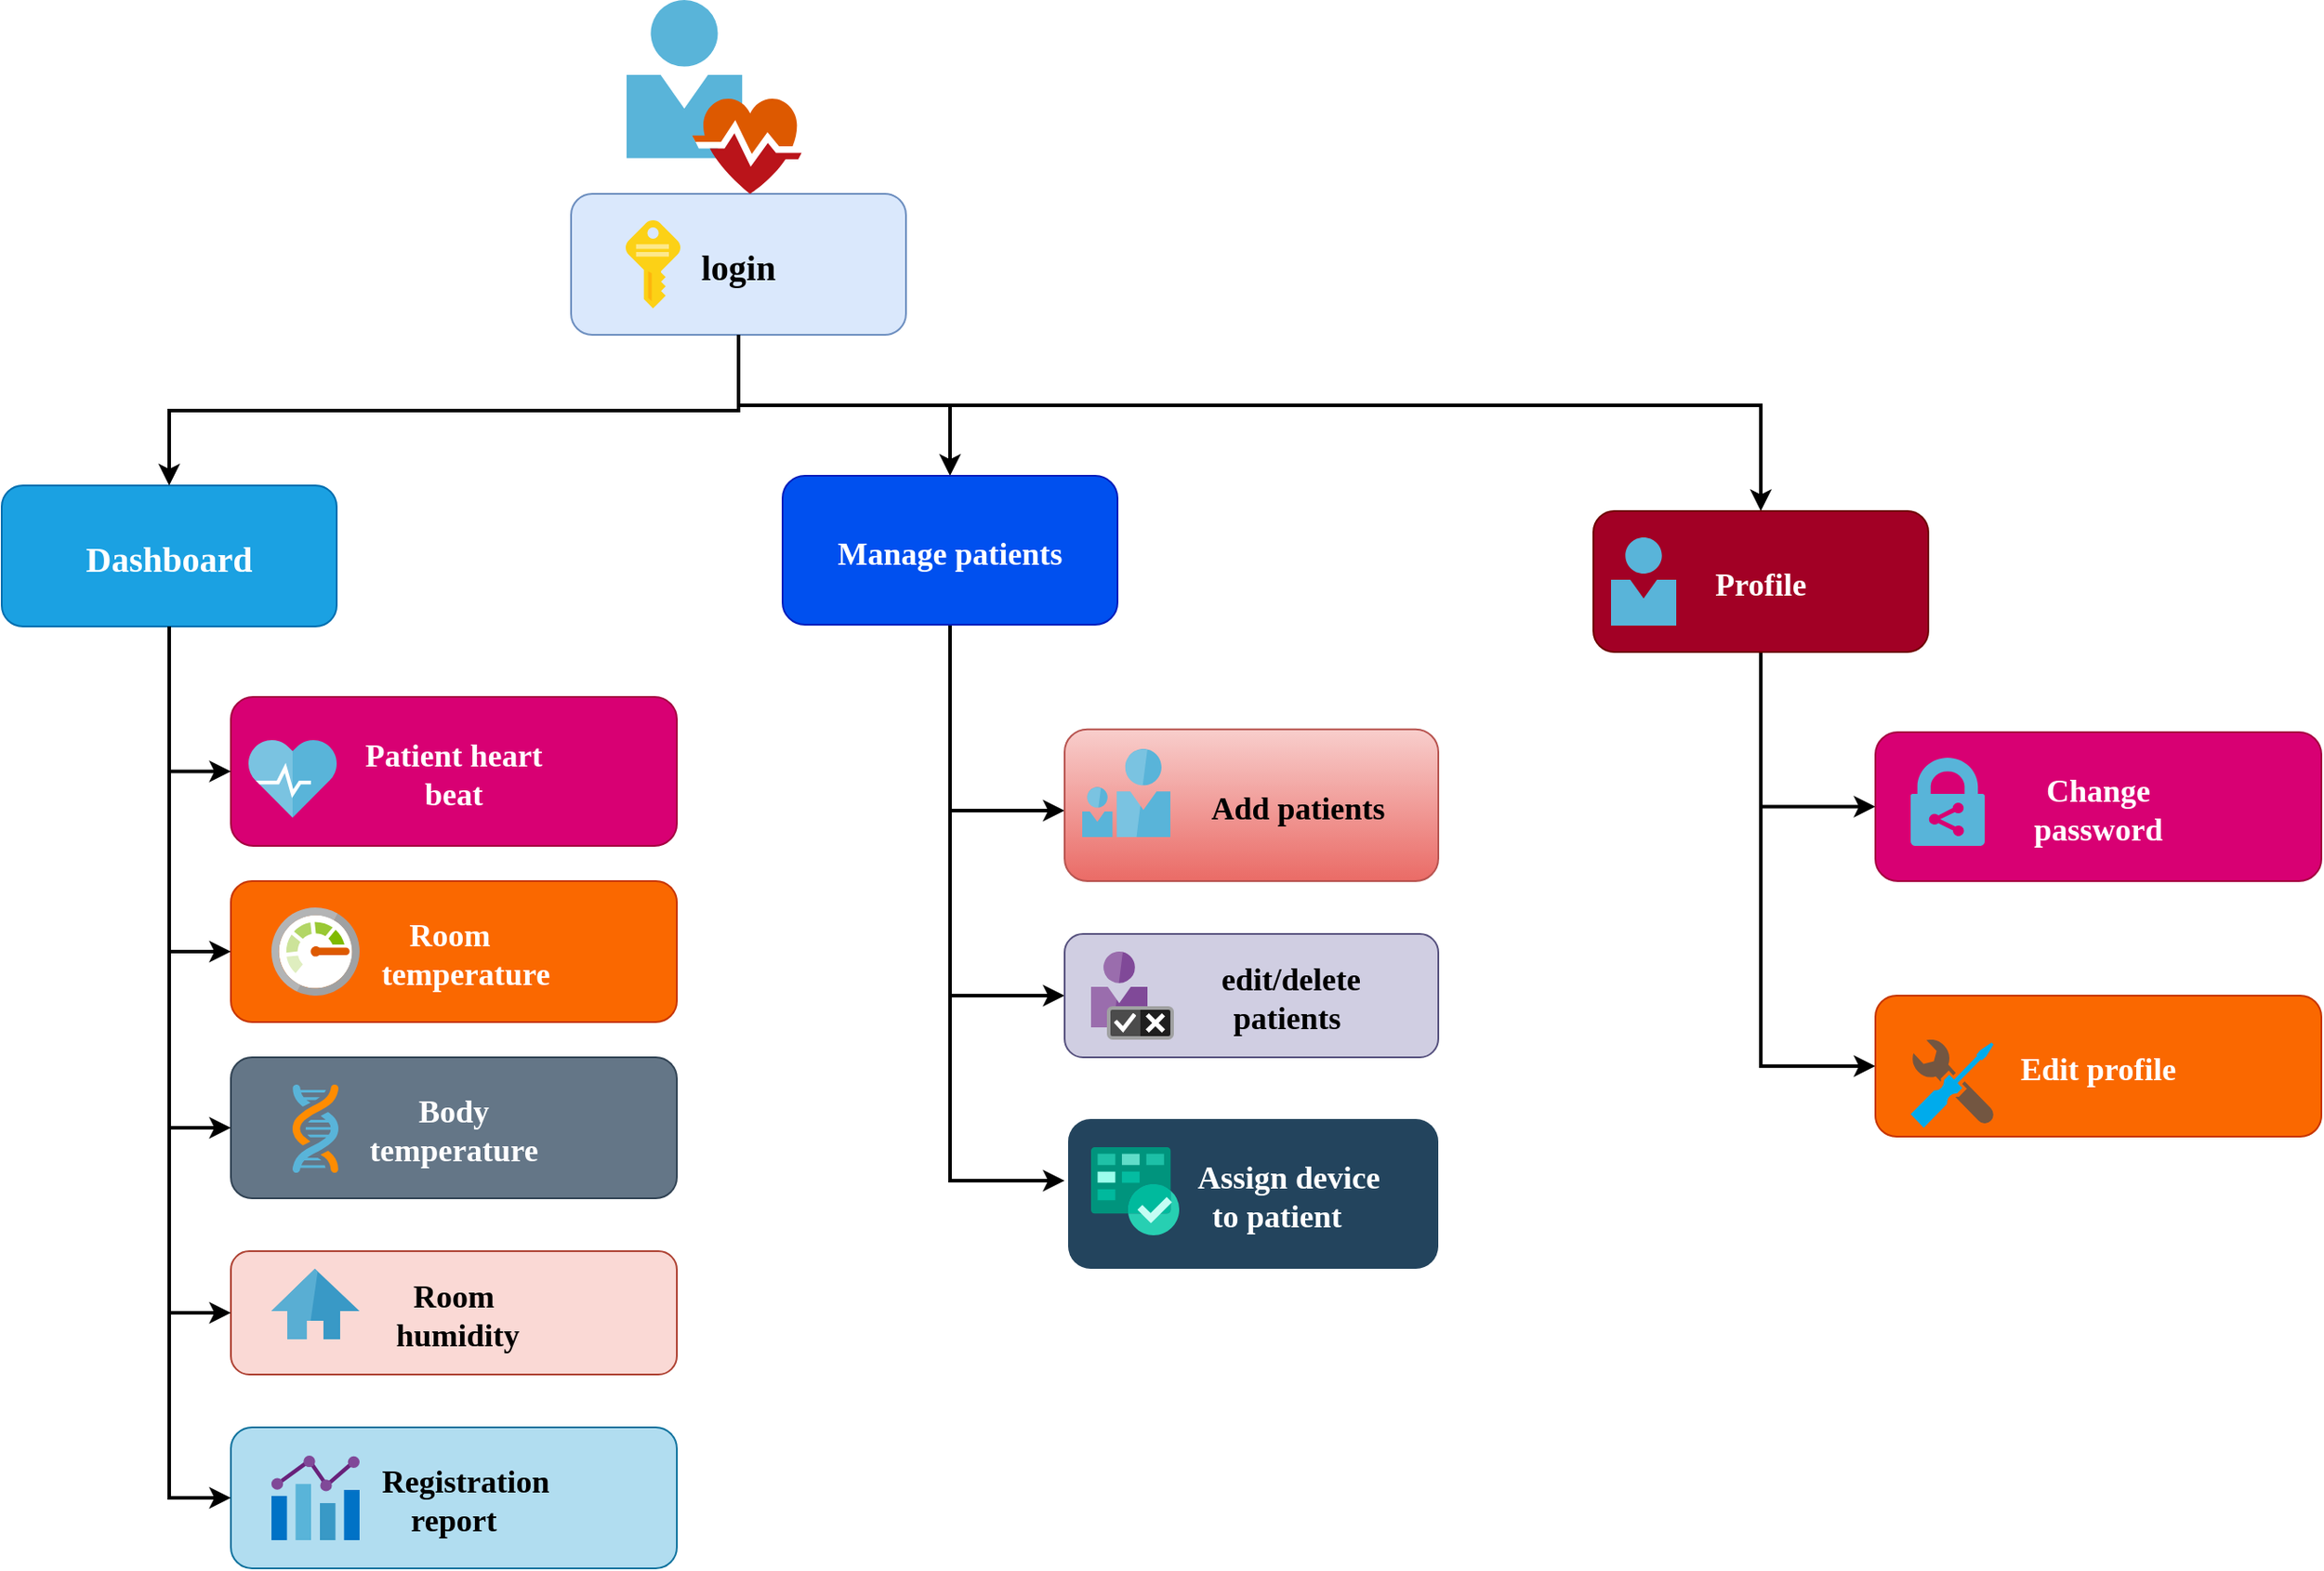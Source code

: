 <mxfile version="13.9.9" type="device"><diagram name="Page-1" id="2c0d36ab-eaac-3732-788b-9136903baeff"><mxGraphModel dx="2434" dy="1440" grid="1" gridSize="10" guides="1" tooltips="1" connect="1" arrows="1" fold="1" page="1" pageScale="1.5" pageWidth="1169" pageHeight="827" background="#ffffff" math="0" shadow="0"><root><mxCell id="0"/><mxCell id="1" parent="0"/><mxCell id="bWYzSKmZtjFrW47_C__G-171" style="edgeStyle=orthogonalEdgeStyle;rounded=0;orthogonalLoop=1;jettySize=auto;html=1;strokeWidth=2;fontSize=18;" parent="1" source="2" target="bWYzSKmZtjFrW47_C__G-137" edge="1"><mxGeometry relative="1" as="geometry"><Array as="points"><mxPoint x="525" y="290"/><mxPoint x="1105" y="290"/></Array></mxGeometry></mxCell><mxCell id="bWYzSKmZtjFrW47_C__G-172" style="edgeStyle=orthogonalEdgeStyle;rounded=0;orthogonalLoop=1;jettySize=auto;html=1;strokeWidth=2;fontSize=18;" parent="1" source="2" target="12" edge="1"><mxGeometry relative="1" as="geometry"/></mxCell><mxCell id="2" value="login" style="rounded=1;fillColor=#dae8fc;strokeColor=#6c8ebf;fontStyle=1;fontFamily=Tahoma;fontSize=20;" parent="1" vertex="1"><mxGeometry x="430" y="170" width="190" height="80" as="geometry"/></mxCell><mxCell id="bWYzSKmZtjFrW47_C__G-165" value="" style="edgeStyle=orthogonalEdgeStyle;rounded=0;orthogonalLoop=1;jettySize=auto;html=1;strokeWidth=2;fontSize=18;" parent="1" source="12" edge="1"><mxGeometry relative="1" as="geometry"><mxPoint x="710" y="730" as="targetPoint"/><Array as="points"><mxPoint x="645" y="730"/></Array></mxGeometry></mxCell><mxCell id="bWYzSKmZtjFrW47_C__G-167" style="edgeStyle=orthogonalEdgeStyle;rounded=0;orthogonalLoop=1;jettySize=auto;html=1;entryX=0;entryY=0.5;entryDx=0;entryDy=0;strokeWidth=2;fontSize=18;" parent="1" source="12" target="30" edge="1"><mxGeometry relative="1" as="geometry"/></mxCell><mxCell id="bWYzSKmZtjFrW47_C__G-168" style="edgeStyle=orthogonalEdgeStyle;rounded=0;orthogonalLoop=1;jettySize=auto;html=1;entryX=0;entryY=0.536;entryDx=0;entryDy=0;strokeWidth=2;fontSize=18;entryPerimeter=0;" parent="1" source="12" target="29" edge="1"><mxGeometry relative="1" as="geometry"/></mxCell><mxCell id="12" value="Manage patients" style="rounded=1;fillColor=#0050ef;strokeColor=#001DBC;fontColor=#ffffff;fontStyle=1;fontFamily=Tahoma;fontSize=18;" parent="1" vertex="1"><mxGeometry x="550" y="330" width="190" height="84.5" as="geometry"/></mxCell><mxCell id="13" value="Dashboard" style="rounded=1;fillColor=#1ba1e2;strokeColor=#006EAF;fontStyle=1;fontFamily=Tahoma;fontSize=20;fontColor=#ffffff;" parent="1" vertex="1"><mxGeometry x="107" y="335.5" width="190" height="80" as="geometry"/></mxCell><mxCell id="16" value="Patient heart&#10;beat" style="rounded=1;fillColor=#d80073;strokeColor=#A50040;fontColor=#ffffff;fontStyle=1;fontFamily=Tahoma;fontSize=18;align=center;" parent="1" vertex="1"><mxGeometry x="237" y="455.5" width="253" height="84.5" as="geometry"/></mxCell><mxCell id="17" value="Room &#10;   temperature" style="rounded=1;fillColor=#fa6800;strokeColor=#C73500;fontColor=#ffffff;fontStyle=1;fontFamily=Tahoma;fontSize=18;" parent="1" vertex="1"><mxGeometry x="237" y="560" width="253" height="80" as="geometry"/></mxCell><mxCell id="18" value="Body &#10;temperature" style="rounded=1;fillColor=#647687;strokeColor=#314354;fontColor=#ffffff;fontStyle=1;fontFamily=Tahoma;fontSize=18;" parent="1" vertex="1"><mxGeometry x="237" y="660" width="253" height="80" as="geometry"/></mxCell><mxCell id="19" value="Room&#10; humidity" style="rounded=1;fillColor=#fad9d5;strokeColor=#ae4132;fontStyle=1;fontFamily=Tahoma;fontSize=18;" parent="1" vertex="1"><mxGeometry x="237" y="770" width="253" height="70" as="geometry"/></mxCell><mxCell id="20" value="    Registration &#10;report" style="rounded=1;fontStyle=1;fontFamily=Tahoma;fontSize=18;fillColor=#b1ddf0;strokeColor=#10739e;" parent="1" vertex="1"><mxGeometry x="237" y="870" width="253" height="80" as="geometry"/></mxCell><mxCell id="29" value="            Add patients" style="rounded=1;fillColor=#f8cecc;strokeColor=#b85450;fontStyle=1;fontFamily=Tahoma;fontSize=18;gradientColor=#ea6b66;" parent="1" vertex="1"><mxGeometry x="710" y="473.88" width="212" height="86.12" as="geometry"/></mxCell><mxCell id="30" value="          edit/delete&#10;         patients" style="rounded=1;fillColor=#d0cee2;strokeColor=#56517e;fontStyle=1;fontFamily=Tahoma;fontSize=18;" parent="1" vertex="1"><mxGeometry x="710" y="590" width="212" height="70" as="geometry"/></mxCell><mxCell id="31" value="         Assign device&#10;      to patient" style="rounded=1;fillColor=#23445D;gradientColor=none;strokeColor=none;fontColor=#FFFFFF;fontStyle=1;fontFamily=Tahoma;fontSize=18;" parent="1" vertex="1"><mxGeometry x="712" y="695" width="210" height="85" as="geometry"/></mxCell><mxCell id="61" value="" style="edgeStyle=elbowEdgeStyle;elbow=vertical;strokeWidth=2;rounded=0" parent="1" source="2" target="13" edge="1"><mxGeometry x="-23" y="135.5" width="100" height="100" as="geometry"><mxPoint x="-23" y="235.5" as="sourcePoint"/><mxPoint x="77" y="135.5" as="targetPoint"/><Array as="points"><mxPoint x="525" y="293"/></Array></mxGeometry></mxCell><mxCell id="64" value="" style="edgeStyle=elbowEdgeStyle;elbow=horizontal;strokeWidth=2;rounded=0" parent="1" source="13" target="16" edge="1"><mxGeometry x="-23" y="135.5" width="100" height="100" as="geometry"><mxPoint x="-23" y="235.5" as="sourcePoint"/><mxPoint x="77" y="135.5" as="targetPoint"/><Array as="points"><mxPoint x="202" y="435.5"/></Array></mxGeometry></mxCell><mxCell id="65" value="" style="edgeStyle=elbowEdgeStyle;elbow=horizontal;strokeWidth=2;rounded=0" parent="1" source="13" target="17" edge="1"><mxGeometry x="-23" y="135.5" width="100" height="100" as="geometry"><mxPoint x="-23" y="235.5" as="sourcePoint"/><mxPoint x="77" y="135.5" as="targetPoint"/><Array as="points"><mxPoint x="202" y="475.5"/></Array></mxGeometry></mxCell><mxCell id="66" value="" style="edgeStyle=elbowEdgeStyle;elbow=horizontal;strokeWidth=2;rounded=0" parent="1" source="13" target="18" edge="1"><mxGeometry x="-23" y="135.5" width="100" height="100" as="geometry"><mxPoint x="-23" y="235.5" as="sourcePoint"/><mxPoint x="77" y="135.5" as="targetPoint"/><Array as="points"><mxPoint x="202" y="525.5"/></Array></mxGeometry></mxCell><mxCell id="67" value="" style="edgeStyle=elbowEdgeStyle;elbow=horizontal;strokeWidth=2;rounded=0" parent="1" source="13" target="19" edge="1"><mxGeometry x="-23" y="135.5" width="100" height="100" as="geometry"><mxPoint x="-23" y="235.5" as="sourcePoint"/><mxPoint x="77" y="135.5" as="targetPoint"/><Array as="points"><mxPoint x="202" y="575.5"/></Array></mxGeometry></mxCell><mxCell id="68" value="" style="edgeStyle=elbowEdgeStyle;elbow=horizontal;strokeWidth=2;rounded=0" parent="1" source="13" target="20" edge="1"><mxGeometry x="-23" y="135.5" width="100" height="100" as="geometry"><mxPoint x="-23" y="235.5" as="sourcePoint"/><mxPoint x="77" y="135.5" as="targetPoint"/><Array as="points"><mxPoint x="202" y="615.5"/></Array></mxGeometry></mxCell><mxCell id="bWYzSKmZtjFrW47_C__G-123" value="" style="aspect=fixed;html=1;points=[];align=center;image;fontSize=12;image=img/lib/mscae/User_Health_Icon.svg;" parent="1" vertex="1"><mxGeometry x="461.4" y="60" width="101.2" height="110" as="geometry"/></mxCell><mxCell id="bWYzSKmZtjFrW47_C__G-125" value="" style="aspect=fixed;html=1;points=[];align=center;image;fontSize=12;image=img/lib/mscae/ServiceHealth.svg;" parent="1" vertex="1"><mxGeometry x="247" y="480" width="50" height="44" as="geometry"/></mxCell><mxCell id="bWYzSKmZtjFrW47_C__G-126" value="" style="aspect=fixed;html=1;points=[];align=center;image;fontSize=12;image=img/lib/mscae/Key.svg;" parent="1" vertex="1"><mxGeometry x="461" y="185" width="31" height="50" as="geometry"/></mxCell><mxCell id="bWYzSKmZtjFrW47_C__G-127" value="" style="aspect=fixed;html=1;points=[];align=center;image;fontSize=12;image=img/lib/mscae/Chart.svg;" parent="1" vertex="1"><mxGeometry x="260" y="886" width="50" height="48" as="geometry"/></mxCell><mxCell id="bWYzSKmZtjFrW47_C__G-128" value="" style="aspect=fixed;html=1;points=[];align=center;image;fontSize=12;image=img/lib/mscae/Monitor.svg;" parent="1" vertex="1"><mxGeometry x="260" y="575" width="50" height="50" as="geometry"/></mxCell><mxCell id="bWYzSKmZtjFrW47_C__G-131" value="" style="aspect=fixed;html=1;points=[];align=center;image;fontSize=12;image=img/lib/mscae/Genomics_Accounts.svg;" parent="1" vertex="1"><mxGeometry x="272" y="675.5" width="26" height="50" as="geometry"/></mxCell><mxCell id="bWYzSKmZtjFrW47_C__G-132" value="" style="aspect=fixed;html=1;points=[];align=center;image;fontSize=12;image=img/lib/mscae/Azure_Home.svg;" parent="1" vertex="1"><mxGeometry x="260" y="780" width="50" height="40" as="geometry"/></mxCell><mxCell id="bWYzSKmZtjFrW47_C__G-133" value="" style="aspect=fixed;html=1;points=[];align=center;image;fontSize=12;image=img/lib/mscae/Customer_Lockbox.svg;" parent="1" vertex="1"><mxGeometry x="725" y="600" width="47" height="50" as="geometry"/></mxCell><mxCell id="bWYzSKmZtjFrW47_C__G-134" value="" style="aspect=fixed;html=1;points=[];align=center;image;fontSize=12;image=img/lib/mscae/Two_User_Icon.svg;" parent="1" vertex="1"><mxGeometry x="720" y="485.01" width="50" height="50" as="geometry"/></mxCell><mxCell id="bWYzSKmZtjFrW47_C__G-136" value="" style="aspect=fixed;html=1;points=[];align=center;image;fontSize=12;image=img/lib/mscae/Azure_Boards.svg;" parent="1" vertex="1"><mxGeometry x="725" y="711" width="50" height="50" as="geometry"/></mxCell><mxCell id="bWYzSKmZtjFrW47_C__G-169" style="edgeStyle=orthogonalEdgeStyle;rounded=0;orthogonalLoop=1;jettySize=auto;html=1;entryX=0;entryY=0.5;entryDx=0;entryDy=0;strokeWidth=2;fontSize=18;" parent="1" source="bWYzSKmZtjFrW47_C__G-137" target="bWYzSKmZtjFrW47_C__G-154" edge="1"><mxGeometry relative="1" as="geometry"/></mxCell><mxCell id="bWYzSKmZtjFrW47_C__G-170" style="edgeStyle=orthogonalEdgeStyle;rounded=0;orthogonalLoop=1;jettySize=auto;html=1;entryX=0;entryY=0.5;entryDx=0;entryDy=0;strokeWidth=2;fontSize=18;" parent="1" source="bWYzSKmZtjFrW47_C__G-137" target="bWYzSKmZtjFrW47_C__G-153" edge="1"><mxGeometry relative="1" as="geometry"/></mxCell><mxCell id="bWYzSKmZtjFrW47_C__G-137" value="Profile" style="rounded=1;fillColor=#a20025;strokeColor=#6F0000;fontStyle=1;fontFamily=Tahoma;fontSize=18;fontColor=#ffffff;" parent="1" vertex="1"><mxGeometry x="1010" y="350" width="190" height="80" as="geometry"/></mxCell><mxCell id="bWYzSKmZtjFrW47_C__G-153" value="Change &#10;password" style="rounded=1;fillColor=#d80073;strokeColor=#A50040;fontColor=#ffffff;fontStyle=1;fontFamily=Tahoma;fontSize=18;align=center;" parent="1" vertex="1"><mxGeometry x="1170" y="475.5" width="253" height="84.5" as="geometry"/></mxCell><mxCell id="bWYzSKmZtjFrW47_C__G-154" value="Edit profile" style="rounded=1;fillColor=#fa6800;strokeColor=#C73500;fontColor=#ffffff;fontStyle=1;fontFamily=Tahoma;fontSize=18;" parent="1" vertex="1"><mxGeometry x="1170" y="625" width="253" height="80" as="geometry"/></mxCell><mxCell id="bWYzSKmZtjFrW47_C__G-163" value="" style="aspect=fixed;html=1;points=[];align=center;image;fontSize=12;image=img/lib/mscae/Developer_Tools.svg;" parent="1" vertex="1"><mxGeometry x="1190" y="650" width="47" height="50" as="geometry"/></mxCell><mxCell id="bWYzSKmZtjFrW47_C__G-164" value="" style="aspect=fixed;shadow=0;dashed=0;html=1;strokeColor=none;labelPosition=center;verticalLabelPosition=bottom;verticalAlign=top;align=center;shape=mxgraph.mscae.cloud.azure_rights_management_rms;fillColor=#58B4D9;fontSize=18;" parent="1" vertex="1"><mxGeometry x="1190" y="490" width="42" height="50" as="geometry"/></mxCell><mxCell id="bWYzSKmZtjFrW47_C__G-173" value="" style="aspect=fixed;html=1;points=[];align=center;image;fontSize=12;image=img/lib/mscae/Person.svg;" parent="1" vertex="1"><mxGeometry x="1020" y="365" width="37" height="50" as="geometry"/></mxCell></root></mxGraphModel></diagram></mxfile>